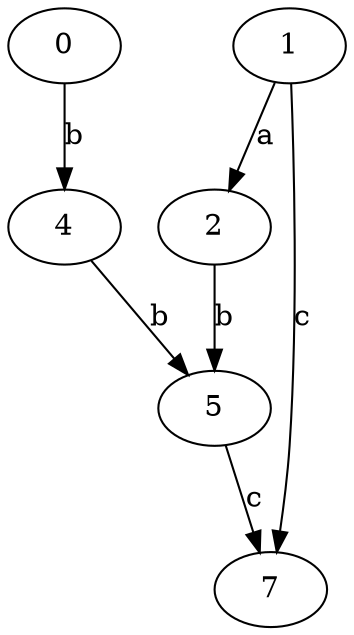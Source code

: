 strict digraph  {
0;
1;
2;
4;
5;
7;
0 -> 4  [label=b];
1 -> 2  [label=a];
1 -> 7  [label=c];
2 -> 5  [label=b];
4 -> 5  [label=b];
5 -> 7  [label=c];
}
